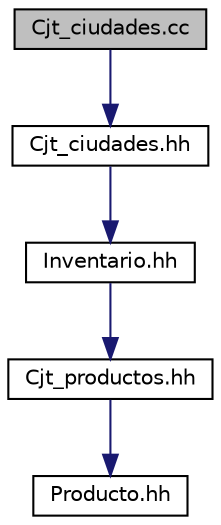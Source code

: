 digraph "Cjt_ciudades.cc"
{
 // LATEX_PDF_SIZE
  edge [fontname="Helvetica",fontsize="10",labelfontname="Helvetica",labelfontsize="10"];
  node [fontname="Helvetica",fontsize="10",shape=record];
  Node1 [label="Cjt_ciudades.cc",height=0.2,width=0.4,color="black", fillcolor="grey75", style="filled", fontcolor="black",tooltip=" "];
  Node1 -> Node2 [color="midnightblue",fontsize="10",style="solid",fontname="Helvetica"];
  Node2 [label="Cjt_ciudades.hh",height=0.2,width=0.4,color="black", fillcolor="white", style="filled",URL="$Cjt__ciudades_8hh.html",tooltip="Especificacion de la clase Cjt_ciudades."];
  Node2 -> Node3 [color="midnightblue",fontsize="10",style="solid",fontname="Helvetica"];
  Node3 [label="Inventario.hh",height=0.2,width=0.4,color="black", fillcolor="white", style="filled",URL="$Inventario_8hh.html",tooltip="Especificación de la clase Inventario."];
  Node3 -> Node4 [color="midnightblue",fontsize="10",style="solid",fontname="Helvetica"];
  Node4 [label="Cjt_productos.hh",height=0.2,width=0.4,color="black", fillcolor="white", style="filled",URL="$Cjt__productos_8hh.html",tooltip="Especificación de la clase Cjt_productos."];
  Node4 -> Node5 [color="midnightblue",fontsize="10",style="solid",fontname="Helvetica"];
  Node5 [label="Producto.hh",height=0.2,width=0.4,color="black", fillcolor="white", style="filled",URL="$Producto_8hh.html",tooltip="Especificación de la clase Producto."];
}
